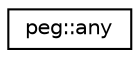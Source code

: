 digraph "Graphical Class Hierarchy"
{
 // LATEX_PDF_SIZE
  edge [fontname="Helvetica",fontsize="10",labelfontname="Helvetica",labelfontsize="10"];
  node [fontname="Helvetica",fontsize="10",shape=record];
  rankdir="LR";
  Node0 [label="peg::any",height=0.2,width=0.4,color="black", fillcolor="white", style="filled",URL="$classpeg_1_1any.html",tooltip=" "];
}
